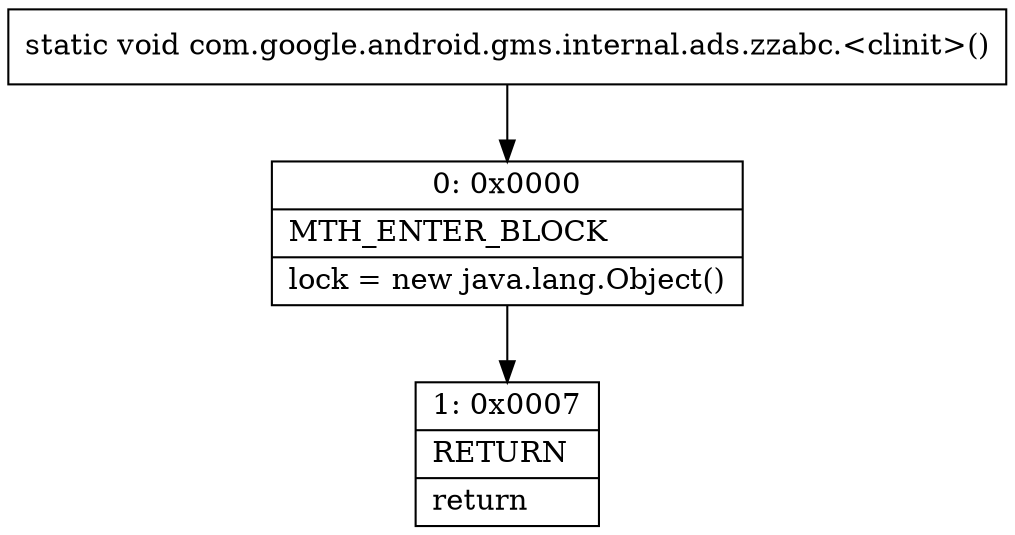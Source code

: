 digraph "CFG forcom.google.android.gms.internal.ads.zzabc.\<clinit\>()V" {
Node_0 [shape=record,label="{0\:\ 0x0000|MTH_ENTER_BLOCK\l|lock = new java.lang.Object()\l}"];
Node_1 [shape=record,label="{1\:\ 0x0007|RETURN\l|return\l}"];
MethodNode[shape=record,label="{static void com.google.android.gms.internal.ads.zzabc.\<clinit\>() }"];
MethodNode -> Node_0;
Node_0 -> Node_1;
}

